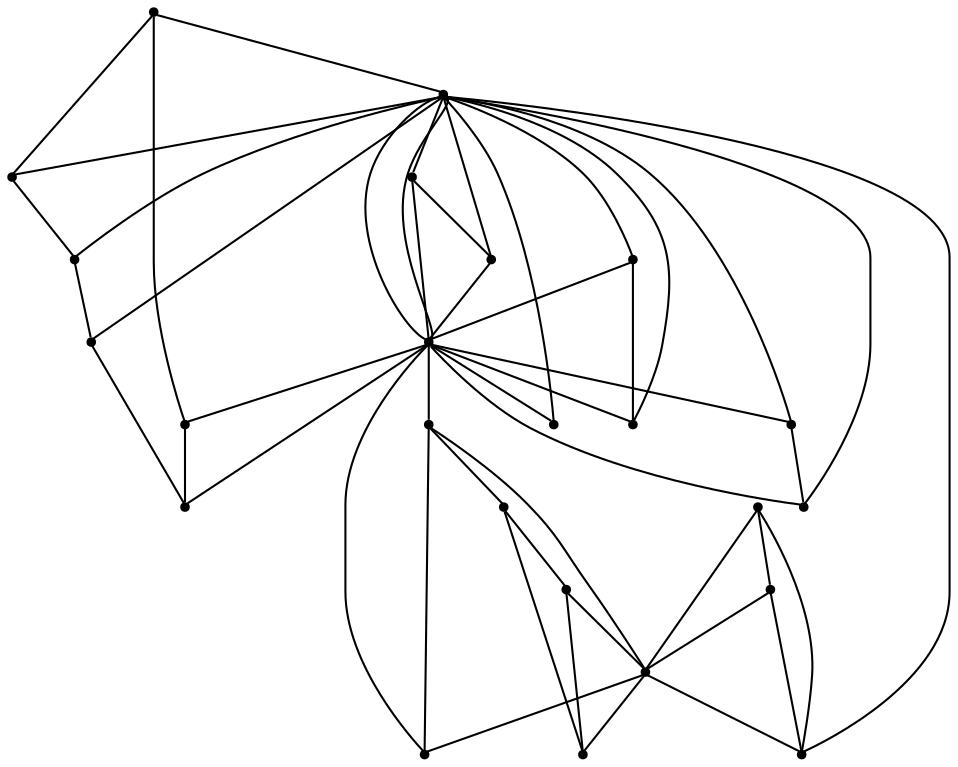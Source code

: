 graph {
  node [shape=point,comment="{\"directed\":false,\"doi\":\"10.1007/978-3-030-35802-0_39\",\"figure\":\"3 (2)\"}"]

  v0 [pos="676.0566526699217,435.724969122811"]
  v1 [pos="576.838786092244,286.8988685206617"]
  v2 [pos="543.7668315780707,353.0419669117204"]
  v3 [pos="543.7668315780708,220.75577012960304"]
  v4 [pos="593.376829972906,369.5785919941484"]
  v5 [pos="709.1296404958827,435.724969122811"]
  v6 [pos="709.1296404958827,402.65225547865384"]
  v7 [pos="444.5468506855047,435.724969122811"]
  v8 [pos="477.62505276171686,402.65225547865384"]
  v9 [pos="642.9846981557483,435.724969122811"]
  v10 [pos="676.0566526699217,468.796395117291"]
  v11 [pos="642.9846981557483,402.65225547865384"]
  v12 [pos="596.0418523528339,334.168138438367"]
  v13 [pos="494.15683318323545,369.5785919941484"]
  v14 [pos="444.54893320618424,171.14418596453754"]
  v15 [pos="345.33105073140223,253.82719214985565"]
  v16 [pos="345.33105073140223,353.04196691172035"]
  v17 [pos="527.2287876974088,295.1657463657848"]
  v18 [pos="494.15683318323545,278.6309494279602"]
  v19 [pos="444.5489332061843,204.21586233534367"]
  v20 [pos="394.94103322913304,452.2605569318879"]
  v21 [pos="394.9410332291331,419.1848109522255"]
  v22 [pos="312.2570454907581,311.7023714482128"]
  v23 [pos="345.3289682107226,295.1657463657848"]

  v0 -- v2 [id="-1",pos="676.0566526699217,435.724969122811 676.0576859817093,386.1176810975636 651.2537518902881,386.1176810975636 626.4456209632989,386.1176810975636 601.6416868718777,386.1176810975636 576.8377527804565,386.1176810975636 543.7668315780707,353.0419669117204"]
  v22 -- v16 [id="-2",pos="312.2570454907581,311.7023714482128 345.33105073140223,353.04196691172035 345.33105073140223,353.04196691172035 345.33105073140223,353.04196691172035"]
  v16 -- v7 [id="-3",pos="345.33105073140223,353.04196691172035 444.5468506855047,435.724969122811 444.5468506855047,435.724969122811 444.5468506855047,435.724969122811"]
  v16 -- v23 [id="-5",pos="345.33105073140223,353.04196691172035 345.3289682107226,295.1657463657848 345.3289682107226,295.1657463657848 345.3289682107226,295.1657463657848"]
  v23 -- v15 [id="-7",pos="345.3289682107226,295.1657463657848 345.33105073140223,253.82719214985565 345.33105073140223,253.82719214985565 345.33105073140223,253.82719214985565"]
  v23 -- v22 [id="-8",pos="345.3289682107226,295.1657463657848 312.2570454907581,311.7023714482128 312.2570454907581,311.7023714482128 312.2570454907581,311.7023714482128"]
  v15 -- v22 [id="-10",pos="345.33105073140223,253.82719214985565 312.2570454907581,311.7023714482128 312.2570454907581,311.7023714482128 312.2570454907581,311.7023714482128"]
  v16 -- v19 [id="-12",pos="345.33105073140223,353.04196691172035 444.5489332061843,204.21586233534367 444.5489332061843,204.21586233534367 444.5489332061843,204.21586233534367"]
  v20 -- v16 [id="-13",pos="394.94103322913304,452.2605569318879 345.33105073140223,353.04196691172035 345.33105073140223,353.04196691172035 345.33105073140223,353.04196691172035"]
  v20 -- v7 [id="-14",pos="394.94103322913304,452.2605569318879 444.5468506855047,435.724969122811 444.5468506855047,435.724969122811 444.5468506855047,435.724969122811"]
  v21 -- v16 [id="-16",pos="394.9410332291331,419.1848109522255 345.33105073140223,353.04196691172035 345.33105073140223,353.04196691172035 345.33105073140223,353.04196691172035"]
  v21 -- v20 [id="-17",pos="394.9410332291331,419.1848109522255 394.94103322913304,452.2605569318879 394.94103322913304,452.2605569318879 394.94103322913304,452.2605569318879"]
  v21 -- v7 [id="-18",pos="394.9410332291331,419.1848109522255 444.5468506855047,435.724969122811 444.5468506855047,435.724969122811 444.5468506855047,435.724969122811"]
  v19 -- v3 [id="-21",pos="444.5489332061843,204.21586233534367 543.7668315780708,220.75577012960304 543.7668315780708,220.75577012960304 543.7668315780708,220.75577012960304"]
  v14 -- v19 [id="-23",pos="444.54893320618424,171.14418596453754 444.5489332061843,204.21586233534367 444.5489332061843,204.21586233534367 444.5489332061843,204.21586233534367"]
  v13 -- v8 [id="-24",pos="494.15683318323545,369.5785919941484 477.62505276171686,402.65225547865384 477.62505276171686,402.65225547865384 477.62505276171686,402.65225547865384"]
  v18 -- v3 [id="-25",pos="494.15683318323545,278.6309494279602 543.7668315780708,220.75577012960304 543.7668315780708,220.75577012960304 543.7668315780708,220.75577012960304"]
  v18 -- v17 [id="-26",pos="494.15683318323545,278.6309494279602 527.2287876974088,295.1657463657848 527.2287876974088,295.1657463657848 527.2287876974088,295.1657463657848"]
  v17 -- v2 [id="-28",pos="527.2287876974088,295.1657463657848 543.7668315780707,353.0419669117204 543.7668315780707,353.0419669117204 543.7668315780707,353.0419669117204"]
  v2 -- v18 [id="-30",pos="543.7668315780707,353.0419669117204 494.15683318323545,278.6309494279602 494.15683318323545,278.6309494279602 494.15683318323545,278.6309494279602"]
  v2 -- v13 [id="-31",pos="543.7668315780707,353.0419669117204 494.15683318323545,369.5785919941484 494.15683318323545,369.5785919941484 494.15683318323545,369.5785919941484"]
  v2 -- v4 [id="-33",pos="543.7668315780707,353.0419669117204 593.376829972906,369.5785919941484 593.376829972906,369.5785919941484 593.376829972906,369.5785919941484"]
  v3 -- v17 [id="-35",pos="543.7668315780708,220.75577012960304 527.2287876974088,295.1657463657848 527.2287876974088,295.1657463657848 527.2287876974088,295.1657463657848"]
  v3 -- v14 [id="-37",pos="543.7668315780708,220.75577012960304 444.54893320618424,171.14418596453754 444.54893320618424,171.14418596453754 444.54893320618424,171.14418596453754"]
  v12 -- v4 [id="-39",pos="596.0418523528339,334.168138438367 593.376829972906,369.5785919941484 593.376829972906,369.5785919941484 593.376829972906,369.5785919941484"]
  v12 -- v2 [id="-40",pos="596.0418523528339,334.168138438367 543.7668315780707,353.0419669117204 543.7668315780707,353.0419669117204 543.7668315780707,353.0419669117204"]
  v9 -- v10 [id="-41",pos="642.9846981557483,435.724969122811 676.0566526699217,468.796395117291 676.0566526699217,468.796395117291 676.0566526699217,468.796395117291"]
  v11 -- v9 [id="-42",pos="642.9846981557483,402.65225547865384 642.9846981557483,435.724969122811 642.9846981557483,435.724969122811 642.9846981557483,435.724969122811"]
  v10 -- v5 [id="-43",pos="676.0566526699217,468.796395117291 709.1296404958827,435.724969122811 709.1296404958827,435.724969122811 709.1296404958827,435.724969122811"]
  v0 -- v11 [id="-44",pos="676.0566526699217,435.724969122811 642.9846981557483,402.65225547865384 642.9846981557483,402.65225547865384 642.9846981557483,402.65225547865384"]
  v6 -- v5 [id="-46",pos="709.1296404958827,402.65225547865384 709.1296404958827,435.724969122811 709.1296404958827,435.724969122811 709.1296404958827,435.724969122811"]
  v6 -- v0 [id="-47",pos="709.1296404958827,402.65225547865384 676.0566526699217,435.724969122811 676.0566526699217,435.724969122811 676.0566526699217,435.724969122811"]
  v14 -- v16 [id="-49",pos="444.54893320618424,171.14418596453754 400.45127166764047,215.242531119155 367.3793489476759,275.8722633244888 345.33105073140223,353.04196691172035"]
  v14 -- v15 [id="-50",pos="444.54893320618424,171.14418596453754 378.4061210780428,171.14418596453766 345.3300333167191,198.70656575847516 345.33105073140223,253.82719214985565"]
  v8 -- v3 [id="-51",pos="477.62505276171686,402.65225547865384 411.4738787566481,281.3897627067083 433.5232261818138,220.75583371724144 543.7668315780708,220.75577012960304"]
  v13 -- v3 [id="-52",pos="494.15683318323545,369.5785919941484 450.0592034389005,281.3897627067083 466.5951806959872,231.77830571691965 543.7668315780708,220.75577012960304"]
  v3 -- v12 [id="-53",pos="543.7668315780708,220.75577012960304 620.4571181381812,251.38927388819138 637.8849229534809,289.19482737964296 596.0418523528339,334.168138438367"]
  v2 -- v11 [id="-54",pos="543.7668315780707,353.0419669117204 560.0642091948505,386.0718662041109 593.1361637090238,402.6076090080564 642.9846981557483,402.65225547865384"]
  v2 -- v10 [id="-55",pos="543.7668315780707,353.0419669117204 543.7657982662831,430.2158354892658 587.8644931166145,468.7965222925677 676.0566526699217,468.796395117291"]
  v2 -- v9 [id="-56",pos="543.7668315780707,353.0419669117204 556.5053562215519,408.079261703004 589.5772471473076,435.6374765066277 642.9846981557483,435.724969122811"]
  v2 -- v3 [id="-58",pos="543.7668315780707,353.0419669117204 554.7925386024411,308.94791392269366 554.7925386024411,264.8539245213053 543.7668315780708,220.75577012960304"]
  v2 -- v8 [id="-59",pos="543.7668315780707,353.0419669117204 521.7164508411174,386.11348431343055 499.6671034159517,402.6492589111952 477.62505276171686,402.65225547865384"]
  v2 -- v7 [id="-60",pos="543.7668315780707,353.0419669117204 532.7390579301251,408.16256150928166 499.6671034159517,435.72079220981493 444.5468506855047,435.724969122811"]
  v2 -- v3 [id="-61",pos="543.7668315780707,353.0419669117204 613.9769496674231,302.01778336004656 614.6812549818452,268.3711793568291 543.7668315780708,220.75577012960304"]
  v3 -- v6 [id="-62",pos="543.7668315780708,220.75577012960304 742.201595010056,253.82738291277076 742.201595010056,369.57774150948507 709.1296404958827,402.65225547865384"]
  v3 -- v5 [id="-63",pos="543.7668315780708,220.75577012960304 742.201595010056,220.75586551106062 808.3496372855532,369.57774150948507 709.1296404958827,435.724969122811"]
  v3 -- v1 [id="-64",pos="543.7668315780708,220.75577012960304 563.9731799959936,243.51744219495794 574.9999203321518,265.56651939080905 576.838786092244,286.8988685206617"]
  v3 -- v4 [id="-65",pos="543.7668315780708,220.75577012960304 645.2569825708697,247.9931852976004 661.7970930751067,297.6004772970752 593.376829972906,369.5785919941484"]
  v1 -- v2 [id="-66",pos="576.838786092244,286.8988685206617 576.8377527804565,297.92544192301546 565.8109488558807,319.9703541285527 543.7668315780707,353.0419669117204"]
}